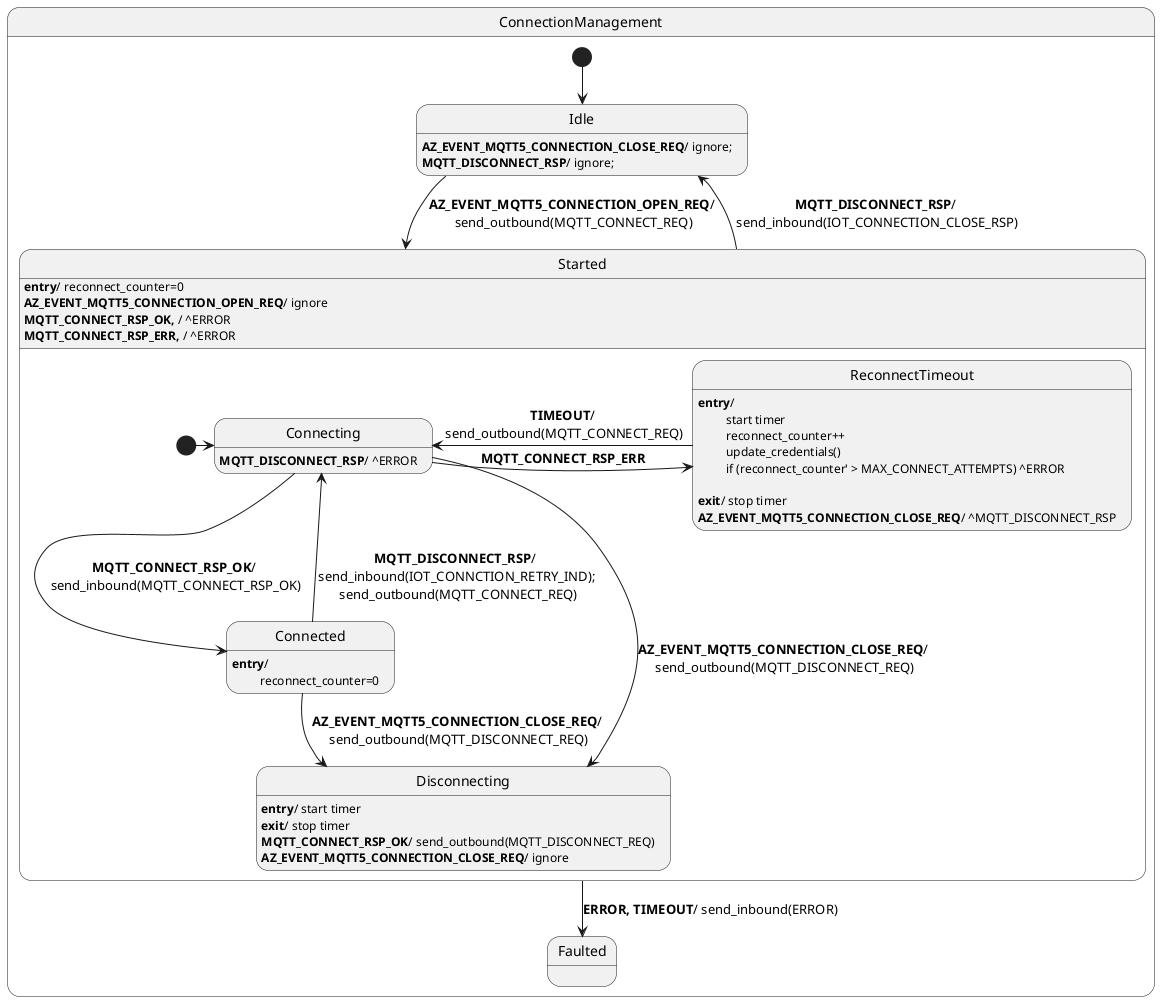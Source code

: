 @startuml Connection_HFSM

' Assumptions:
' 0. Unknown events are forwarded (in their original direction, either inbound or outbound).
' 1. MQTT_CONNECT_REQ is guaranteed to respond with either MQTT_CONNECT_RSP_OK or MQTT_CONNECT_RSP_ERR.
' 2. ^EVENT is a shortcut to execute the transition associated with EVENT from the current state (no actual event is sent out).
' 3. send_inbound, send_outbound are used to send information to the app and network respectively.

state ConnectionManagement {
    state Idle
    Idle : <b>AZ_EVENT_MQTT5_CONNECTION_CLOSE_REQ</b>/ ignore;
    Idle : <b>MQTT_DISCONNECT_RSP</b>/ ignore;

    state Faulted

    state Started {
        state Connecting
        Connecting : <b>MQTT_DISCONNECT_RSP</b>/ ^ERROR

        state Connected
        Connected : <b>entry</b>/ 
        Connected : \t reconnect_counter=0

        state ReconnectTimeout
        ReconnectTimeout : <b>entry</b>/ 
        ReconnectTimeout : \t start timer
        ReconnectTimeout : \t reconnect_counter++
        ReconnectTimeout : \t update_credentials()
        ReconnectTimeout : \t if (reconnect_counter' > MAX_CONNECT_ATTEMPTS) ^ERROR
        ReconnectTimeout : \t 
        ReconnectTimeout : <b>exit</b>/ stop timer
        ReconnectTimeout : <b>AZ_EVENT_MQTT5_CONNECTION_CLOSE_REQ</b>/ ^MQTT_DISCONNECT_RSP

        state Disconnecting
        Disconnecting : <b>entry</b>/ start timer 
        Disconnecting : <b>exit</b>/ stop timer
        Disconnecting : <b>MQTT_CONNECT_RSP_OK</b>/ send_outbound(MQTT_DISCONNECT_REQ)
        Disconnecting : <b>AZ_EVENT_MQTT5_CONNECTION_CLOSE_REQ</b>/ ignore

        [*] -> Connecting
        Connecting --> Connected : <b>MQTT_CONNECT_RSP_OK</b>/\n send_inbound(MQTT_CONNECT_RSP_OK)
        Connecting -> ReconnectTimeout : <b>MQTT_CONNECT_RSP_ERR</b>
        Connecting --> Disconnecting : <b>AZ_EVENT_MQTT5_CONNECTION_CLOSE_REQ</b>/\n send_outbound(MQTT_DISCONNECT_REQ)
        Connected --> Disconnecting : <b>AZ_EVENT_MQTT5_CONNECTION_CLOSE_REQ</b>/\n send_outbound(MQTT_DISCONNECT_REQ)
        Connected --> Connecting : <b>MQTT_DISCONNECT_RSP</b>/ \nsend_inbound(IOT_CONNCTION_RETRY_IND);\n send_outbound(MQTT_CONNECT_REQ)
        ReconnectTimeout -> Connecting : <b>TIMEOUT</b>/\n send_outbound(MQTT_CONNECT_REQ)
    }
    Started : <b>entry</b>/ reconnect_counter=0
    Started : <b>AZ_EVENT_MQTT5_CONNECTION_OPEN_REQ</b>/ ignore
    Started : <b>MQTT_CONNECT_RSP_OK, </b>/ ^ERROR
    Started : <b>MQTT_CONNECT_RSP_ERR, </b>/ ^ERROR

    [*] --> Idle
    Idle -> Started : <b>AZ_EVENT_MQTT5_CONNECTION_OPEN_REQ</b>/\n send_outbound(MQTT_CONNECT_REQ)
    Started --> Idle : <b>MQTT_DISCONNECT_RSP</b>/\n send_inbound(IOT_CONNECTION_CLOSE_RSP)
    Started --> Faulted: <b>ERROR, TIMEOUT</b>/ send_inbound(ERROR)
}
@enduml

